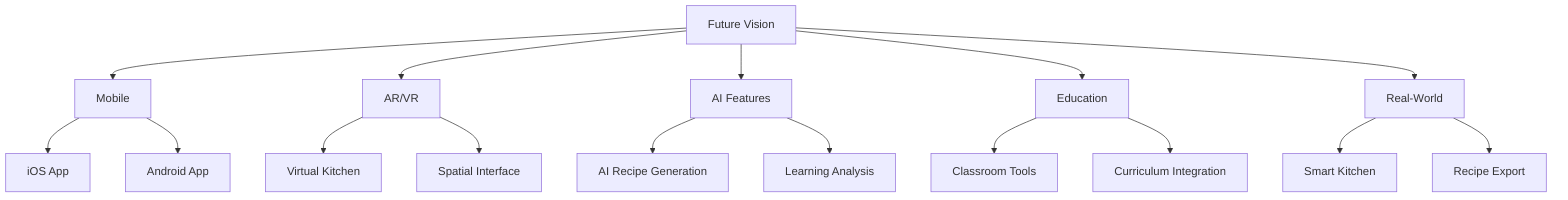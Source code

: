 graph TD
    A[Future Vision] --> B[Mobile]
    A --> C[AR/VR]
    A --> D[AI Features]
    A --> E[Education]
    A --> F[Real-World]
    
    B --> G[iOS App]
    B --> H[Android App]
    
    C --> I[Virtual Kitchen]
    C --> J[Spatial Interface]
    
    D --> K[AI Recipe Generation]
    D --> L[Learning Analysis]
    
    E --> M[Classroom Tools]
    E --> N[Curriculum Integration]
    
    F --> O[Smart Kitchen]
    F --> P[Recipe Export]